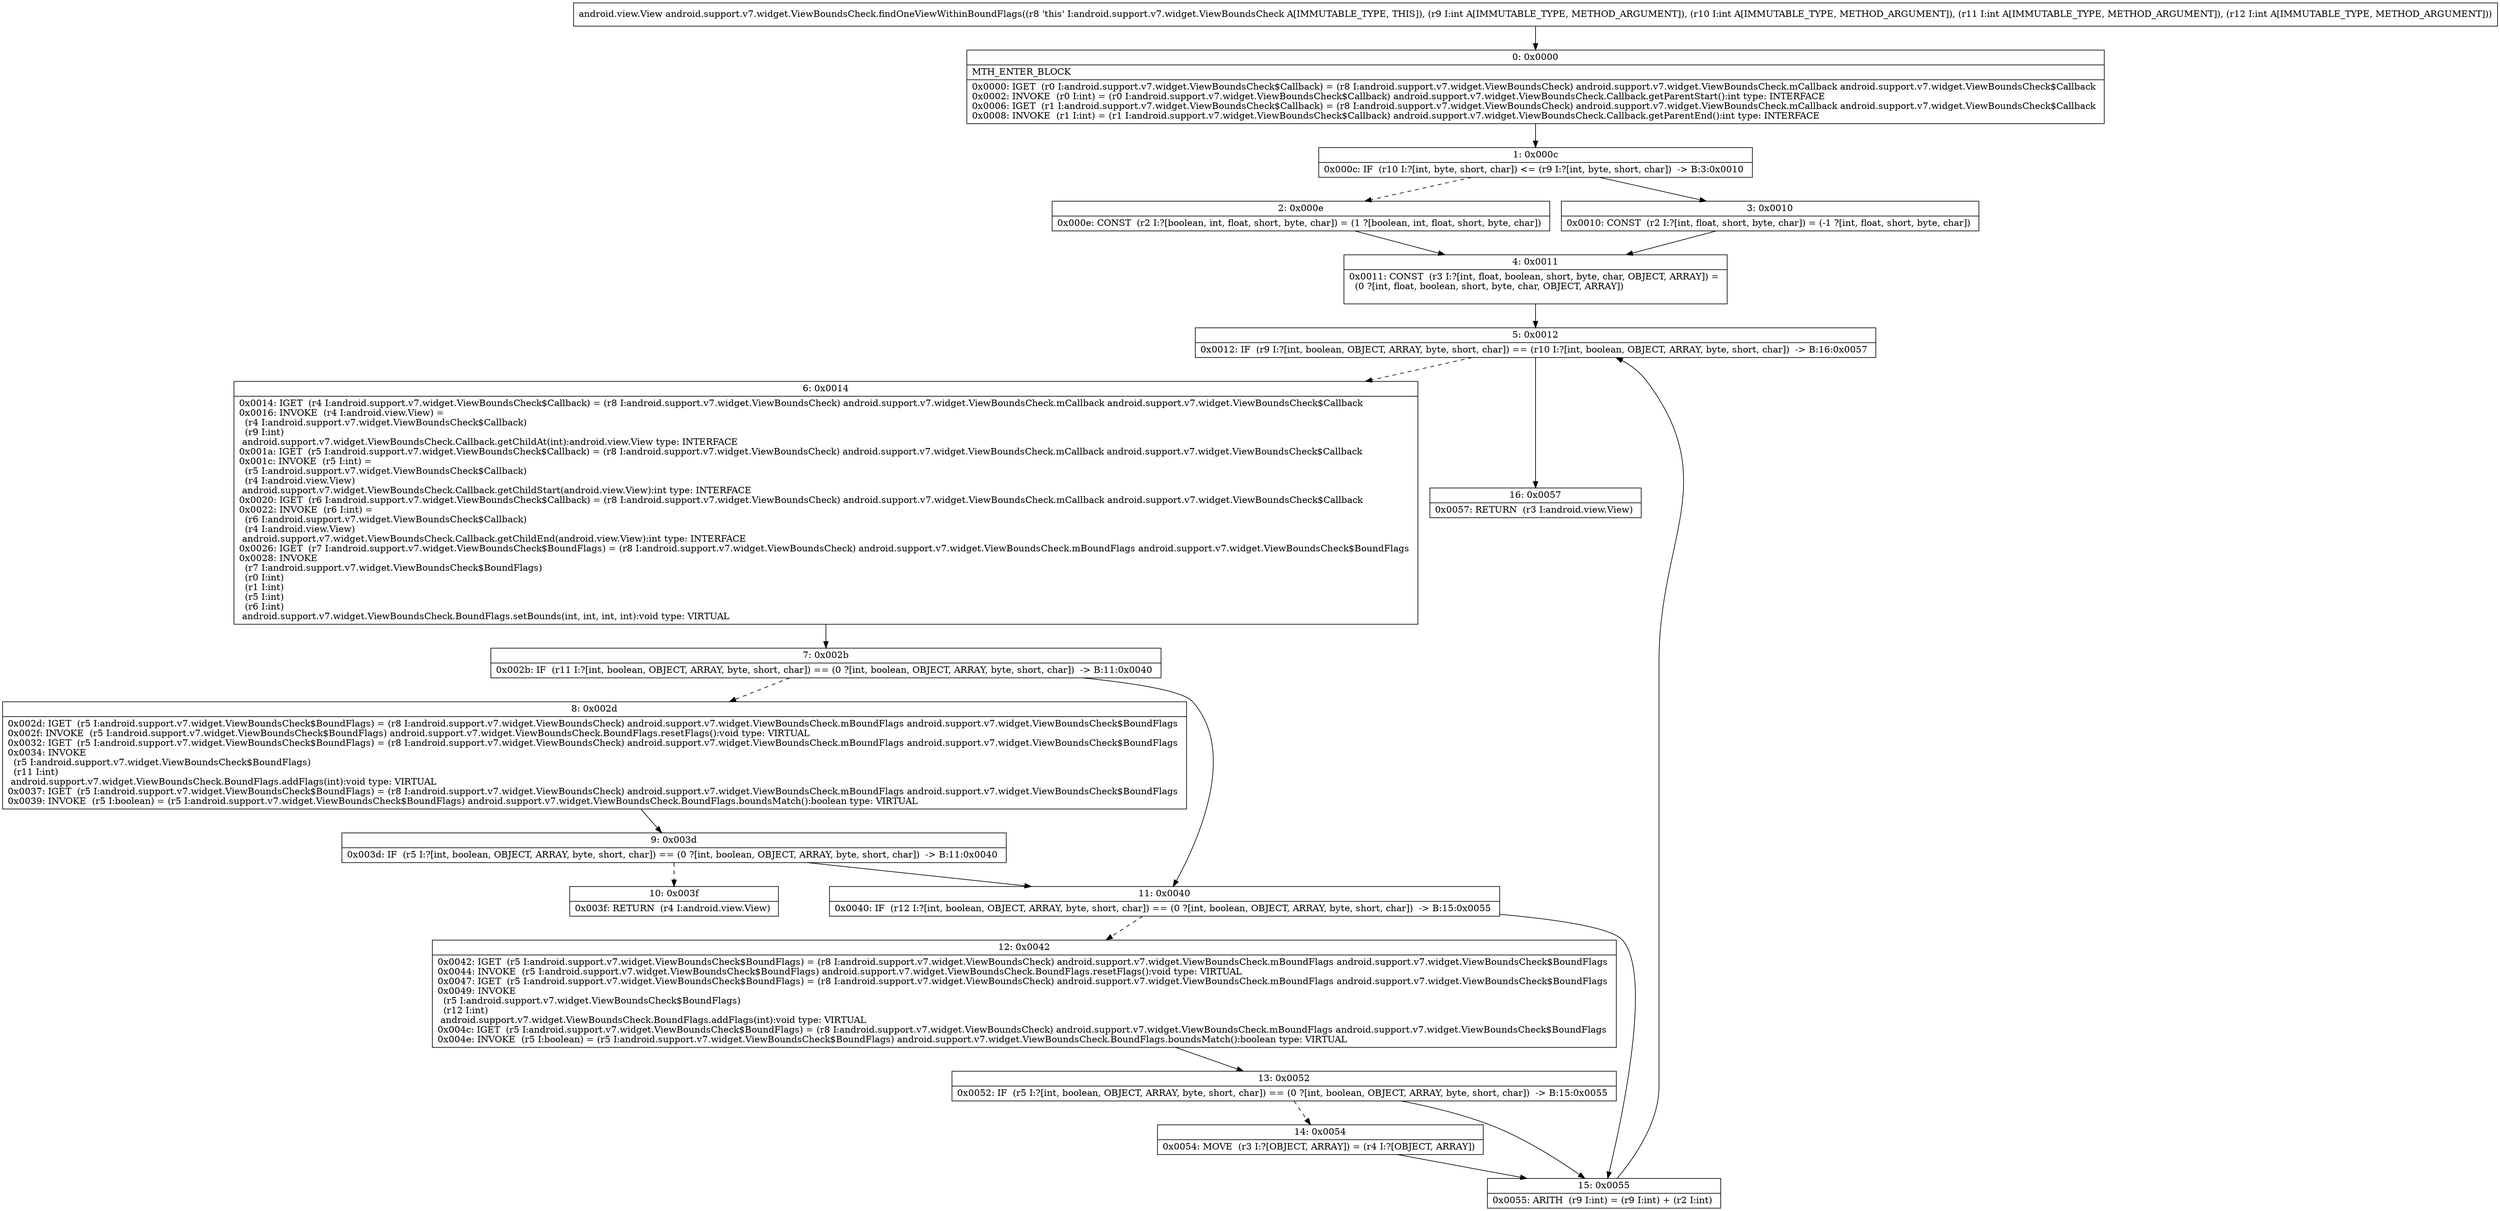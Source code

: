 digraph "CFG forandroid.support.v7.widget.ViewBoundsCheck.findOneViewWithinBoundFlags(IIII)Landroid\/view\/View;" {
Node_0 [shape=record,label="{0\:\ 0x0000|MTH_ENTER_BLOCK\l|0x0000: IGET  (r0 I:android.support.v7.widget.ViewBoundsCheck$Callback) = (r8 I:android.support.v7.widget.ViewBoundsCheck) android.support.v7.widget.ViewBoundsCheck.mCallback android.support.v7.widget.ViewBoundsCheck$Callback \l0x0002: INVOKE  (r0 I:int) = (r0 I:android.support.v7.widget.ViewBoundsCheck$Callback) android.support.v7.widget.ViewBoundsCheck.Callback.getParentStart():int type: INTERFACE \l0x0006: IGET  (r1 I:android.support.v7.widget.ViewBoundsCheck$Callback) = (r8 I:android.support.v7.widget.ViewBoundsCheck) android.support.v7.widget.ViewBoundsCheck.mCallback android.support.v7.widget.ViewBoundsCheck$Callback \l0x0008: INVOKE  (r1 I:int) = (r1 I:android.support.v7.widget.ViewBoundsCheck$Callback) android.support.v7.widget.ViewBoundsCheck.Callback.getParentEnd():int type: INTERFACE \l}"];
Node_1 [shape=record,label="{1\:\ 0x000c|0x000c: IF  (r10 I:?[int, byte, short, char]) \<= (r9 I:?[int, byte, short, char])  \-\> B:3:0x0010 \l}"];
Node_2 [shape=record,label="{2\:\ 0x000e|0x000e: CONST  (r2 I:?[boolean, int, float, short, byte, char]) = (1 ?[boolean, int, float, short, byte, char]) \l}"];
Node_3 [shape=record,label="{3\:\ 0x0010|0x0010: CONST  (r2 I:?[int, float, short, byte, char]) = (\-1 ?[int, float, short, byte, char]) \l}"];
Node_4 [shape=record,label="{4\:\ 0x0011|0x0011: CONST  (r3 I:?[int, float, boolean, short, byte, char, OBJECT, ARRAY]) = \l  (0 ?[int, float, boolean, short, byte, char, OBJECT, ARRAY])\l \l}"];
Node_5 [shape=record,label="{5\:\ 0x0012|0x0012: IF  (r9 I:?[int, boolean, OBJECT, ARRAY, byte, short, char]) == (r10 I:?[int, boolean, OBJECT, ARRAY, byte, short, char])  \-\> B:16:0x0057 \l}"];
Node_6 [shape=record,label="{6\:\ 0x0014|0x0014: IGET  (r4 I:android.support.v7.widget.ViewBoundsCheck$Callback) = (r8 I:android.support.v7.widget.ViewBoundsCheck) android.support.v7.widget.ViewBoundsCheck.mCallback android.support.v7.widget.ViewBoundsCheck$Callback \l0x0016: INVOKE  (r4 I:android.view.View) = \l  (r4 I:android.support.v7.widget.ViewBoundsCheck$Callback)\l  (r9 I:int)\l android.support.v7.widget.ViewBoundsCheck.Callback.getChildAt(int):android.view.View type: INTERFACE \l0x001a: IGET  (r5 I:android.support.v7.widget.ViewBoundsCheck$Callback) = (r8 I:android.support.v7.widget.ViewBoundsCheck) android.support.v7.widget.ViewBoundsCheck.mCallback android.support.v7.widget.ViewBoundsCheck$Callback \l0x001c: INVOKE  (r5 I:int) = \l  (r5 I:android.support.v7.widget.ViewBoundsCheck$Callback)\l  (r4 I:android.view.View)\l android.support.v7.widget.ViewBoundsCheck.Callback.getChildStart(android.view.View):int type: INTERFACE \l0x0020: IGET  (r6 I:android.support.v7.widget.ViewBoundsCheck$Callback) = (r8 I:android.support.v7.widget.ViewBoundsCheck) android.support.v7.widget.ViewBoundsCheck.mCallback android.support.v7.widget.ViewBoundsCheck$Callback \l0x0022: INVOKE  (r6 I:int) = \l  (r6 I:android.support.v7.widget.ViewBoundsCheck$Callback)\l  (r4 I:android.view.View)\l android.support.v7.widget.ViewBoundsCheck.Callback.getChildEnd(android.view.View):int type: INTERFACE \l0x0026: IGET  (r7 I:android.support.v7.widget.ViewBoundsCheck$BoundFlags) = (r8 I:android.support.v7.widget.ViewBoundsCheck) android.support.v7.widget.ViewBoundsCheck.mBoundFlags android.support.v7.widget.ViewBoundsCheck$BoundFlags \l0x0028: INVOKE  \l  (r7 I:android.support.v7.widget.ViewBoundsCheck$BoundFlags)\l  (r0 I:int)\l  (r1 I:int)\l  (r5 I:int)\l  (r6 I:int)\l android.support.v7.widget.ViewBoundsCheck.BoundFlags.setBounds(int, int, int, int):void type: VIRTUAL \l}"];
Node_7 [shape=record,label="{7\:\ 0x002b|0x002b: IF  (r11 I:?[int, boolean, OBJECT, ARRAY, byte, short, char]) == (0 ?[int, boolean, OBJECT, ARRAY, byte, short, char])  \-\> B:11:0x0040 \l}"];
Node_8 [shape=record,label="{8\:\ 0x002d|0x002d: IGET  (r5 I:android.support.v7.widget.ViewBoundsCheck$BoundFlags) = (r8 I:android.support.v7.widget.ViewBoundsCheck) android.support.v7.widget.ViewBoundsCheck.mBoundFlags android.support.v7.widget.ViewBoundsCheck$BoundFlags \l0x002f: INVOKE  (r5 I:android.support.v7.widget.ViewBoundsCheck$BoundFlags) android.support.v7.widget.ViewBoundsCheck.BoundFlags.resetFlags():void type: VIRTUAL \l0x0032: IGET  (r5 I:android.support.v7.widget.ViewBoundsCheck$BoundFlags) = (r8 I:android.support.v7.widget.ViewBoundsCheck) android.support.v7.widget.ViewBoundsCheck.mBoundFlags android.support.v7.widget.ViewBoundsCheck$BoundFlags \l0x0034: INVOKE  \l  (r5 I:android.support.v7.widget.ViewBoundsCheck$BoundFlags)\l  (r11 I:int)\l android.support.v7.widget.ViewBoundsCheck.BoundFlags.addFlags(int):void type: VIRTUAL \l0x0037: IGET  (r5 I:android.support.v7.widget.ViewBoundsCheck$BoundFlags) = (r8 I:android.support.v7.widget.ViewBoundsCheck) android.support.v7.widget.ViewBoundsCheck.mBoundFlags android.support.v7.widget.ViewBoundsCheck$BoundFlags \l0x0039: INVOKE  (r5 I:boolean) = (r5 I:android.support.v7.widget.ViewBoundsCheck$BoundFlags) android.support.v7.widget.ViewBoundsCheck.BoundFlags.boundsMatch():boolean type: VIRTUAL \l}"];
Node_9 [shape=record,label="{9\:\ 0x003d|0x003d: IF  (r5 I:?[int, boolean, OBJECT, ARRAY, byte, short, char]) == (0 ?[int, boolean, OBJECT, ARRAY, byte, short, char])  \-\> B:11:0x0040 \l}"];
Node_10 [shape=record,label="{10\:\ 0x003f|0x003f: RETURN  (r4 I:android.view.View) \l}"];
Node_11 [shape=record,label="{11\:\ 0x0040|0x0040: IF  (r12 I:?[int, boolean, OBJECT, ARRAY, byte, short, char]) == (0 ?[int, boolean, OBJECT, ARRAY, byte, short, char])  \-\> B:15:0x0055 \l}"];
Node_12 [shape=record,label="{12\:\ 0x0042|0x0042: IGET  (r5 I:android.support.v7.widget.ViewBoundsCheck$BoundFlags) = (r8 I:android.support.v7.widget.ViewBoundsCheck) android.support.v7.widget.ViewBoundsCheck.mBoundFlags android.support.v7.widget.ViewBoundsCheck$BoundFlags \l0x0044: INVOKE  (r5 I:android.support.v7.widget.ViewBoundsCheck$BoundFlags) android.support.v7.widget.ViewBoundsCheck.BoundFlags.resetFlags():void type: VIRTUAL \l0x0047: IGET  (r5 I:android.support.v7.widget.ViewBoundsCheck$BoundFlags) = (r8 I:android.support.v7.widget.ViewBoundsCheck) android.support.v7.widget.ViewBoundsCheck.mBoundFlags android.support.v7.widget.ViewBoundsCheck$BoundFlags \l0x0049: INVOKE  \l  (r5 I:android.support.v7.widget.ViewBoundsCheck$BoundFlags)\l  (r12 I:int)\l android.support.v7.widget.ViewBoundsCheck.BoundFlags.addFlags(int):void type: VIRTUAL \l0x004c: IGET  (r5 I:android.support.v7.widget.ViewBoundsCheck$BoundFlags) = (r8 I:android.support.v7.widget.ViewBoundsCheck) android.support.v7.widget.ViewBoundsCheck.mBoundFlags android.support.v7.widget.ViewBoundsCheck$BoundFlags \l0x004e: INVOKE  (r5 I:boolean) = (r5 I:android.support.v7.widget.ViewBoundsCheck$BoundFlags) android.support.v7.widget.ViewBoundsCheck.BoundFlags.boundsMatch():boolean type: VIRTUAL \l}"];
Node_13 [shape=record,label="{13\:\ 0x0052|0x0052: IF  (r5 I:?[int, boolean, OBJECT, ARRAY, byte, short, char]) == (0 ?[int, boolean, OBJECT, ARRAY, byte, short, char])  \-\> B:15:0x0055 \l}"];
Node_14 [shape=record,label="{14\:\ 0x0054|0x0054: MOVE  (r3 I:?[OBJECT, ARRAY]) = (r4 I:?[OBJECT, ARRAY]) \l}"];
Node_15 [shape=record,label="{15\:\ 0x0055|0x0055: ARITH  (r9 I:int) = (r9 I:int) + (r2 I:int) \l}"];
Node_16 [shape=record,label="{16\:\ 0x0057|0x0057: RETURN  (r3 I:android.view.View) \l}"];
MethodNode[shape=record,label="{android.view.View android.support.v7.widget.ViewBoundsCheck.findOneViewWithinBoundFlags((r8 'this' I:android.support.v7.widget.ViewBoundsCheck A[IMMUTABLE_TYPE, THIS]), (r9 I:int A[IMMUTABLE_TYPE, METHOD_ARGUMENT]), (r10 I:int A[IMMUTABLE_TYPE, METHOD_ARGUMENT]), (r11 I:int A[IMMUTABLE_TYPE, METHOD_ARGUMENT]), (r12 I:int A[IMMUTABLE_TYPE, METHOD_ARGUMENT])) }"];
MethodNode -> Node_0;
Node_0 -> Node_1;
Node_1 -> Node_2[style=dashed];
Node_1 -> Node_3;
Node_2 -> Node_4;
Node_3 -> Node_4;
Node_4 -> Node_5;
Node_5 -> Node_6[style=dashed];
Node_5 -> Node_16;
Node_6 -> Node_7;
Node_7 -> Node_8[style=dashed];
Node_7 -> Node_11;
Node_8 -> Node_9;
Node_9 -> Node_10[style=dashed];
Node_9 -> Node_11;
Node_11 -> Node_12[style=dashed];
Node_11 -> Node_15;
Node_12 -> Node_13;
Node_13 -> Node_14[style=dashed];
Node_13 -> Node_15;
Node_14 -> Node_15;
Node_15 -> Node_5;
}

